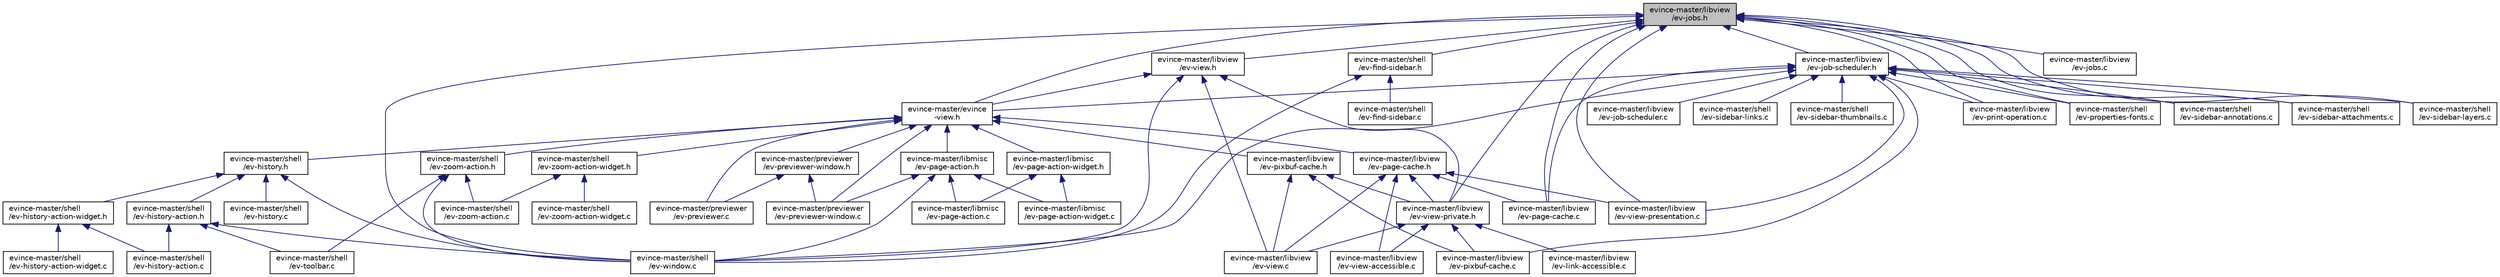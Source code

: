 digraph "evince-master/libview/ev-jobs.h"
{
  edge [fontname="Helvetica",fontsize="10",labelfontname="Helvetica",labelfontsize="10"];
  node [fontname="Helvetica",fontsize="10",shape=record];
  Node1 [label="evince-master/libview\l/ev-jobs.h",height=0.2,width=0.4,color="black", fillcolor="grey75", style="filled" fontcolor="black"];
  Node1 -> Node2 [dir="back",color="midnightblue",fontsize="10",style="solid",fontname="Helvetica"];
  Node2 [label="evince-master/evince\l-view.h",height=0.2,width=0.4,color="black", fillcolor="white", style="filled",URL="$d7/df8/evince-view_8h.html"];
  Node2 -> Node3 [dir="back",color="midnightblue",fontsize="10",style="solid",fontname="Helvetica"];
  Node3 [label="evince-master/libmisc\l/ev-page-action.h",height=0.2,width=0.4,color="black", fillcolor="white", style="filled",URL="$d4/d59/ev-page-action_8h.html"];
  Node3 -> Node4 [dir="back",color="midnightblue",fontsize="10",style="solid",fontname="Helvetica"];
  Node4 [label="evince-master/libmisc\l/ev-page-action-widget.c",height=0.2,width=0.4,color="black", fillcolor="white", style="filled",URL="$df/d0a/ev-page-action-widget_8c.html"];
  Node3 -> Node5 [dir="back",color="midnightblue",fontsize="10",style="solid",fontname="Helvetica"];
  Node5 [label="evince-master/libmisc\l/ev-page-action.c",height=0.2,width=0.4,color="black", fillcolor="white", style="filled",URL="$d2/df3/ev-page-action_8c.html"];
  Node3 -> Node6 [dir="back",color="midnightblue",fontsize="10",style="solid",fontname="Helvetica"];
  Node6 [label="evince-master/previewer\l/ev-previewer-window.c",height=0.2,width=0.4,color="black", fillcolor="white", style="filled",URL="$d8/d30/ev-previewer-window_8c.html"];
  Node3 -> Node7 [dir="back",color="midnightblue",fontsize="10",style="solid",fontname="Helvetica"];
  Node7 [label="evince-master/shell\l/ev-window.c",height=0.2,width=0.4,color="black", fillcolor="white", style="filled",URL="$d0/d33/ev-window_8c.html"];
  Node2 -> Node8 [dir="back",color="midnightblue",fontsize="10",style="solid",fontname="Helvetica"];
  Node8 [label="evince-master/libmisc\l/ev-page-action-widget.h",height=0.2,width=0.4,color="black", fillcolor="white", style="filled",URL="$d9/dbe/ev-page-action-widget_8h.html"];
  Node8 -> Node4 [dir="back",color="midnightblue",fontsize="10",style="solid",fontname="Helvetica"];
  Node8 -> Node5 [dir="back",color="midnightblue",fontsize="10",style="solid",fontname="Helvetica"];
  Node2 -> Node9 [dir="back",color="midnightblue",fontsize="10",style="solid",fontname="Helvetica"];
  Node9 [label="evince-master/libview\l/ev-pixbuf-cache.h",height=0.2,width=0.4,color="black", fillcolor="white", style="filled",URL="$db/ddc/ev-pixbuf-cache_8h.html"];
  Node9 -> Node10 [dir="back",color="midnightblue",fontsize="10",style="solid",fontname="Helvetica"];
  Node10 [label="evince-master/libview\l/ev-view-private.h",height=0.2,width=0.4,color="black", fillcolor="white", style="filled",URL="$df/d21/ev-view-private_8h.html"];
  Node10 -> Node11 [dir="back",color="midnightblue",fontsize="10",style="solid",fontname="Helvetica"];
  Node11 [label="evince-master/libview\l/ev-link-accessible.c",height=0.2,width=0.4,color="black", fillcolor="white", style="filled",URL="$d4/d59/ev-link-accessible_8c.html"];
  Node10 -> Node12 [dir="back",color="midnightblue",fontsize="10",style="solid",fontname="Helvetica"];
  Node12 [label="evince-master/libview\l/ev-pixbuf-cache.c",height=0.2,width=0.4,color="black", fillcolor="white", style="filled",URL="$df/d75/ev-pixbuf-cache_8c.html"];
  Node10 -> Node13 [dir="back",color="midnightblue",fontsize="10",style="solid",fontname="Helvetica"];
  Node13 [label="evince-master/libview\l/ev-view-accessible.c",height=0.2,width=0.4,color="black", fillcolor="white", style="filled",URL="$d8/ddc/ev-view-accessible_8c.html"];
  Node10 -> Node14 [dir="back",color="midnightblue",fontsize="10",style="solid",fontname="Helvetica"];
  Node14 [label="evince-master/libview\l/ev-view.c",height=0.2,width=0.4,color="black", fillcolor="white", style="filled",URL="$d8/d3e/ev-view_8c.html"];
  Node9 -> Node12 [dir="back",color="midnightblue",fontsize="10",style="solid",fontname="Helvetica"];
  Node9 -> Node14 [dir="back",color="midnightblue",fontsize="10",style="solid",fontname="Helvetica"];
  Node2 -> Node15 [dir="back",color="midnightblue",fontsize="10",style="solid",fontname="Helvetica"];
  Node15 [label="evince-master/libview\l/ev-page-cache.h",height=0.2,width=0.4,color="black", fillcolor="white", style="filled",URL="$d6/dbd/ev-page-cache_8h.html"];
  Node15 -> Node10 [dir="back",color="midnightblue",fontsize="10",style="solid",fontname="Helvetica"];
  Node15 -> Node16 [dir="back",color="midnightblue",fontsize="10",style="solid",fontname="Helvetica"];
  Node16 [label="evince-master/libview\l/ev-page-cache.c",height=0.2,width=0.4,color="black", fillcolor="white", style="filled",URL="$d0/d18/ev-page-cache_8c.html"];
  Node15 -> Node13 [dir="back",color="midnightblue",fontsize="10",style="solid",fontname="Helvetica"];
  Node15 -> Node17 [dir="back",color="midnightblue",fontsize="10",style="solid",fontname="Helvetica"];
  Node17 [label="evince-master/libview\l/ev-view-presentation.c",height=0.2,width=0.4,color="black", fillcolor="white", style="filled",URL="$d6/db3/ev-view-presentation_8c.html"];
  Node15 -> Node14 [dir="back",color="midnightblue",fontsize="10",style="solid",fontname="Helvetica"];
  Node2 -> Node6 [dir="back",color="midnightblue",fontsize="10",style="solid",fontname="Helvetica"];
  Node2 -> Node18 [dir="back",color="midnightblue",fontsize="10",style="solid",fontname="Helvetica"];
  Node18 [label="evince-master/previewer\l/ev-previewer-window.h",height=0.2,width=0.4,color="black", fillcolor="white", style="filled",URL="$d4/dbd/ev-previewer-window_8h.html"];
  Node18 -> Node6 [dir="back",color="midnightblue",fontsize="10",style="solid",fontname="Helvetica"];
  Node18 -> Node19 [dir="back",color="midnightblue",fontsize="10",style="solid",fontname="Helvetica"];
  Node19 [label="evince-master/previewer\l/ev-previewer.c",height=0.2,width=0.4,color="black", fillcolor="white", style="filled",URL="$d9/d06/ev-previewer_8c.html"];
  Node2 -> Node19 [dir="back",color="midnightblue",fontsize="10",style="solid",fontname="Helvetica"];
  Node2 -> Node20 [dir="back",color="midnightblue",fontsize="10",style="solid",fontname="Helvetica"];
  Node20 [label="evince-master/shell\l/ev-history.h",height=0.2,width=0.4,color="black", fillcolor="white", style="filled",URL="$dd/d9c/ev-history_8h.html"];
  Node20 -> Node21 [dir="back",color="midnightblue",fontsize="10",style="solid",fontname="Helvetica"];
  Node21 [label="evince-master/shell\l/ev-history-action-widget.h",height=0.2,width=0.4,color="black", fillcolor="white", style="filled",URL="$d3/d0f/ev-history-action-widget_8h.html"];
  Node21 -> Node22 [dir="back",color="midnightblue",fontsize="10",style="solid",fontname="Helvetica"];
  Node22 [label="evince-master/shell\l/ev-history-action-widget.c",height=0.2,width=0.4,color="black", fillcolor="white", style="filled",URL="$d0/de8/ev-history-action-widget_8c.html"];
  Node21 -> Node23 [dir="back",color="midnightblue",fontsize="10",style="solid",fontname="Helvetica"];
  Node23 [label="evince-master/shell\l/ev-history-action.c",height=0.2,width=0.4,color="black", fillcolor="white", style="filled",URL="$d5/d57/ev-history-action_8c.html"];
  Node20 -> Node24 [dir="back",color="midnightblue",fontsize="10",style="solid",fontname="Helvetica"];
  Node24 [label="evince-master/shell\l/ev-history-action.h",height=0.2,width=0.4,color="black", fillcolor="white", style="filled",URL="$d5/d82/ev-history-action_8h.html"];
  Node24 -> Node23 [dir="back",color="midnightblue",fontsize="10",style="solid",fontname="Helvetica"];
  Node24 -> Node25 [dir="back",color="midnightblue",fontsize="10",style="solid",fontname="Helvetica"];
  Node25 [label="evince-master/shell\l/ev-toolbar.c",height=0.2,width=0.4,color="black", fillcolor="white", style="filled",URL="$d3/ded/ev-toolbar_8c.html"];
  Node24 -> Node7 [dir="back",color="midnightblue",fontsize="10",style="solid",fontname="Helvetica"];
  Node20 -> Node26 [dir="back",color="midnightblue",fontsize="10",style="solid",fontname="Helvetica"];
  Node26 [label="evince-master/shell\l/ev-history.c",height=0.2,width=0.4,color="black", fillcolor="white", style="filled",URL="$dd/d44/ev-history_8c.html"];
  Node20 -> Node7 [dir="back",color="midnightblue",fontsize="10",style="solid",fontname="Helvetica"];
  Node2 -> Node27 [dir="back",color="midnightblue",fontsize="10",style="solid",fontname="Helvetica"];
  Node27 [label="evince-master/shell\l/ev-zoom-action.h",height=0.2,width=0.4,color="black", fillcolor="white", style="filled",URL="$dd/d85/ev-zoom-action_8h.html"];
  Node27 -> Node25 [dir="back",color="midnightblue",fontsize="10",style="solid",fontname="Helvetica"];
  Node27 -> Node7 [dir="back",color="midnightblue",fontsize="10",style="solid",fontname="Helvetica"];
  Node27 -> Node28 [dir="back",color="midnightblue",fontsize="10",style="solid",fontname="Helvetica"];
  Node28 [label="evince-master/shell\l/ev-zoom-action.c",height=0.2,width=0.4,color="black", fillcolor="white", style="filled",URL="$d4/d44/ev-zoom-action_8c.html"];
  Node2 -> Node29 [dir="back",color="midnightblue",fontsize="10",style="solid",fontname="Helvetica"];
  Node29 [label="evince-master/shell\l/ev-zoom-action-widget.h",height=0.2,width=0.4,color="black", fillcolor="white", style="filled",URL="$d9/d85/ev-zoom-action-widget_8h.html"];
  Node29 -> Node30 [dir="back",color="midnightblue",fontsize="10",style="solid",fontname="Helvetica"];
  Node30 [label="evince-master/shell\l/ev-zoom-action-widget.c",height=0.2,width=0.4,color="black", fillcolor="white", style="filled",URL="$d2/d13/ev-zoom-action-widget_8c.html"];
  Node29 -> Node28 [dir="back",color="midnightblue",fontsize="10",style="solid",fontname="Helvetica"];
  Node1 -> Node31 [dir="back",color="midnightblue",fontsize="10",style="solid",fontname="Helvetica"];
  Node31 [label="evince-master/libview\l/ev-job-scheduler.h",height=0.2,width=0.4,color="black", fillcolor="white", style="filled",URL="$dc/dc5/ev-job-scheduler_8h.html"];
  Node31 -> Node2 [dir="back",color="midnightblue",fontsize="10",style="solid",fontname="Helvetica"];
  Node31 -> Node32 [dir="back",color="midnightblue",fontsize="10",style="solid",fontname="Helvetica"];
  Node32 [label="evince-master/libview\l/ev-job-scheduler.c",height=0.2,width=0.4,color="black", fillcolor="white", style="filled",URL="$d7/d87/ev-job-scheduler_8c.html"];
  Node31 -> Node16 [dir="back",color="midnightblue",fontsize="10",style="solid",fontname="Helvetica"];
  Node31 -> Node12 [dir="back",color="midnightblue",fontsize="10",style="solid",fontname="Helvetica"];
  Node31 -> Node33 [dir="back",color="midnightblue",fontsize="10",style="solid",fontname="Helvetica"];
  Node33 [label="evince-master/libview\l/ev-print-operation.c",height=0.2,width=0.4,color="black", fillcolor="white", style="filled",URL="$da/dd8/ev-print-operation_8c.html"];
  Node31 -> Node17 [dir="back",color="midnightblue",fontsize="10",style="solid",fontname="Helvetica"];
  Node31 -> Node34 [dir="back",color="midnightblue",fontsize="10",style="solid",fontname="Helvetica"];
  Node34 [label="evince-master/shell\l/ev-properties-fonts.c",height=0.2,width=0.4,color="black", fillcolor="white", style="filled",URL="$de/d51/ev-properties-fonts_8c.html"];
  Node31 -> Node35 [dir="back",color="midnightblue",fontsize="10",style="solid",fontname="Helvetica"];
  Node35 [label="evince-master/shell\l/ev-sidebar-annotations.c",height=0.2,width=0.4,color="black", fillcolor="white", style="filled",URL="$df/dab/ev-sidebar-annotations_8c.html"];
  Node31 -> Node36 [dir="back",color="midnightblue",fontsize="10",style="solid",fontname="Helvetica"];
  Node36 [label="evince-master/shell\l/ev-sidebar-attachments.c",height=0.2,width=0.4,color="black", fillcolor="white", style="filled",URL="$d0/dbf/ev-sidebar-attachments_8c.html"];
  Node31 -> Node37 [dir="back",color="midnightblue",fontsize="10",style="solid",fontname="Helvetica"];
  Node37 [label="evince-master/shell\l/ev-sidebar-layers.c",height=0.2,width=0.4,color="black", fillcolor="white", style="filled",URL="$dd/dbf/ev-sidebar-layers_8c.html"];
  Node31 -> Node38 [dir="back",color="midnightblue",fontsize="10",style="solid",fontname="Helvetica"];
  Node38 [label="evince-master/shell\l/ev-sidebar-links.c",height=0.2,width=0.4,color="black", fillcolor="white", style="filled",URL="$d8/df6/ev-sidebar-links_8c.html"];
  Node31 -> Node39 [dir="back",color="midnightblue",fontsize="10",style="solid",fontname="Helvetica"];
  Node39 [label="evince-master/shell\l/ev-sidebar-thumbnails.c",height=0.2,width=0.4,color="black", fillcolor="white", style="filled",URL="$d4/dd0/ev-sidebar-thumbnails_8c.html"];
  Node31 -> Node7 [dir="back",color="midnightblue",fontsize="10",style="solid",fontname="Helvetica"];
  Node1 -> Node40 [dir="back",color="midnightblue",fontsize="10",style="solid",fontname="Helvetica"];
  Node40 [label="evince-master/libview\l/ev-jobs.c",height=0.2,width=0.4,color="black", fillcolor="white", style="filled",URL="$d6/dc7/ev-jobs_8c.html"];
  Node1 -> Node41 [dir="back",color="midnightblue",fontsize="10",style="solid",fontname="Helvetica"];
  Node41 [label="evince-master/libview\l/ev-view.h",height=0.2,width=0.4,color="black", fillcolor="white", style="filled",URL="$df/de8/ev-view_8h.html"];
  Node41 -> Node2 [dir="back",color="midnightblue",fontsize="10",style="solid",fontname="Helvetica"];
  Node41 -> Node10 [dir="back",color="midnightblue",fontsize="10",style="solid",fontname="Helvetica"];
  Node41 -> Node14 [dir="back",color="midnightblue",fontsize="10",style="solid",fontname="Helvetica"];
  Node41 -> Node7 [dir="back",color="midnightblue",fontsize="10",style="solid",fontname="Helvetica"];
  Node1 -> Node10 [dir="back",color="midnightblue",fontsize="10",style="solid",fontname="Helvetica"];
  Node1 -> Node16 [dir="back",color="midnightblue",fontsize="10",style="solid",fontname="Helvetica"];
  Node1 -> Node33 [dir="back",color="midnightblue",fontsize="10",style="solid",fontname="Helvetica"];
  Node1 -> Node17 [dir="back",color="midnightblue",fontsize="10",style="solid",fontname="Helvetica"];
  Node1 -> Node42 [dir="back",color="midnightblue",fontsize="10",style="solid",fontname="Helvetica"];
  Node42 [label="evince-master/shell\l/ev-find-sidebar.h",height=0.2,width=0.4,color="black", fillcolor="white", style="filled",URL="$de/da4/ev-find-sidebar_8h.html"];
  Node42 -> Node43 [dir="back",color="midnightblue",fontsize="10",style="solid",fontname="Helvetica"];
  Node43 [label="evince-master/shell\l/ev-find-sidebar.c",height=0.2,width=0.4,color="black", fillcolor="white", style="filled",URL="$d0/d61/ev-find-sidebar_8c.html"];
  Node42 -> Node7 [dir="back",color="midnightblue",fontsize="10",style="solid",fontname="Helvetica"];
  Node1 -> Node34 [dir="back",color="midnightblue",fontsize="10",style="solid",fontname="Helvetica"];
  Node1 -> Node35 [dir="back",color="midnightblue",fontsize="10",style="solid",fontname="Helvetica"];
  Node1 -> Node36 [dir="back",color="midnightblue",fontsize="10",style="solid",fontname="Helvetica"];
  Node1 -> Node37 [dir="back",color="midnightblue",fontsize="10",style="solid",fontname="Helvetica"];
  Node1 -> Node7 [dir="back",color="midnightblue",fontsize="10",style="solid",fontname="Helvetica"];
}
